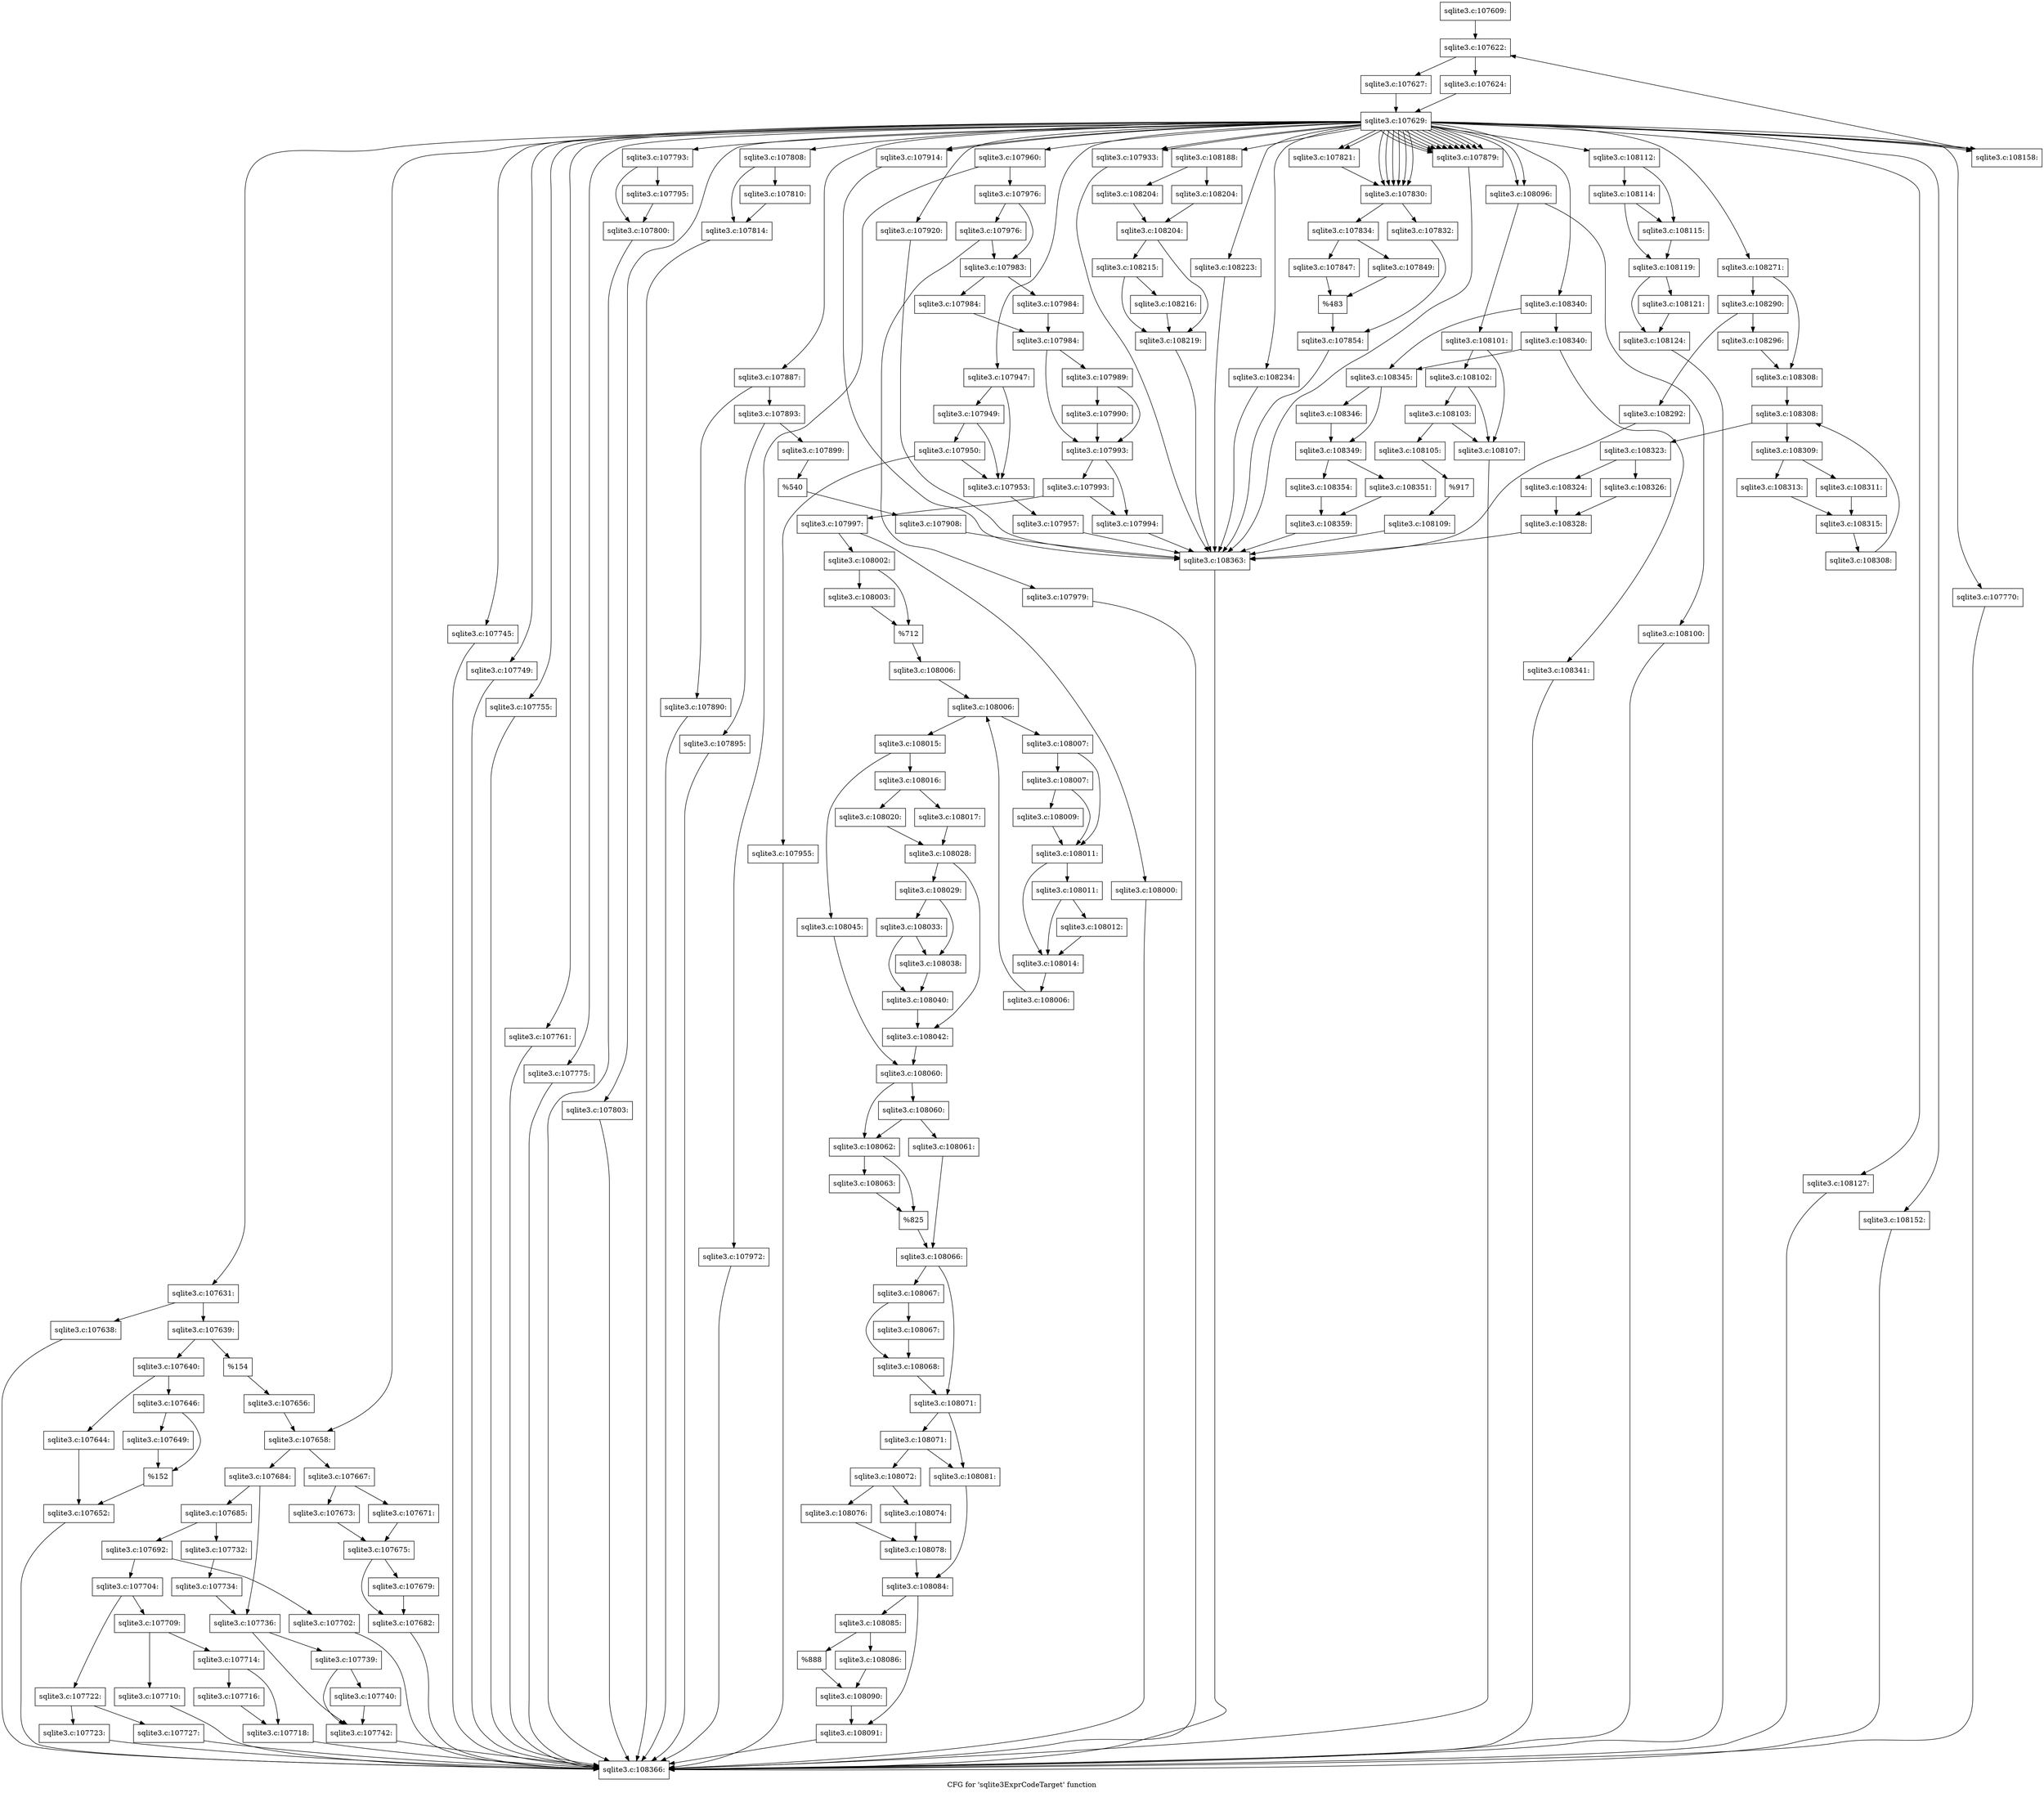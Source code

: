 digraph "CFG for 'sqlite3ExprCodeTarget' function" {
	label="CFG for 'sqlite3ExprCodeTarget' function";

	Node0x55c0f8a6c4b0 [shape=record,label="{sqlite3.c:107609:}"];
	Node0x55c0f8a6c4b0 -> Node0x55c0f8a72870;
	Node0x55c0f8a72870 [shape=record,label="{sqlite3.c:107622:}"];
	Node0x55c0f8a72870 -> Node0x55c0f8a72b10;
	Node0x55c0f8a72870 -> Node0x55c0f8a72bb0;
	Node0x55c0f8a72b10 [shape=record,label="{sqlite3.c:107624:}"];
	Node0x55c0f8a72b10 -> Node0x55c0f8a72b60;
	Node0x55c0f8a72bb0 [shape=record,label="{sqlite3.c:107627:}"];
	Node0x55c0f8a72bb0 -> Node0x55c0f8a72b60;
	Node0x55c0f8a72b60 [shape=record,label="{sqlite3.c:107629:}"];
	Node0x55c0f8a72b60 -> Node0x55c0f8a736c0;
	Node0x55c0f8a72b60 -> Node0x55c0f8a737d0;
	Node0x55c0f8a72b60 -> Node0x55c0f8a788d0;
	Node0x55c0f8a72b60 -> Node0x55c0f8a85860;
	Node0x55c0f8a72b60 -> Node0x55c0f5f16600;
	Node0x55c0f8a72b60 -> Node0x55c0f5f0d7a0;
	Node0x55c0f8a72b60 -> Node0x55c0f5f165b0;
	Node0x55c0f8a72b60 -> Node0x55c0f8a81f20;
	Node0x55c0f8a72b60 -> Node0x55c0f8a89a50;
	Node0x55c0f8a72b60 -> Node0x55c0f8a8be90;
	Node0x55c0f8a72b60 -> Node0x55c0f8a8c2e0;
	Node0x55c0f8a72b60 -> Node0x55c0f8a8dc40;
	Node0x55c0f8a72b60 -> Node0x55c0f8a8dc40;
	Node0x55c0f8a72b60 -> Node0x55c0f8a8ea30;
	Node0x55c0f8a72b60 -> Node0x55c0f8a8ea30;
	Node0x55c0f8a72b60 -> Node0x55c0f8a8ea30;
	Node0x55c0f8a72b60 -> Node0x55c0f8a8ea30;
	Node0x55c0f8a72b60 -> Node0x55c0f8a8ea30;
	Node0x55c0f8a72b60 -> Node0x55c0f8a8ea30;
	Node0x55c0f8a72b60 -> Node0x55c0f5985640;
	Node0x55c0f8a72b60 -> Node0x55c0f5985640;
	Node0x55c0f8a72b60 -> Node0x55c0f5985640;
	Node0x55c0f8a72b60 -> Node0x55c0f5985640;
	Node0x55c0f8a72b60 -> Node0x55c0f5985640;
	Node0x55c0f8a72b60 -> Node0x55c0f5985640;
	Node0x55c0f8a72b60 -> Node0x55c0f5985640;
	Node0x55c0f8a72b60 -> Node0x55c0f5985640;
	Node0x55c0f8a72b60 -> Node0x55c0f5985640;
	Node0x55c0f8a72b60 -> Node0x55c0f5985640;
	Node0x55c0f8a72b60 -> Node0x55c0f5985640;
	Node0x55c0f8a72b60 -> Node0x55c0f5985640;
	Node0x55c0f8a72b60 -> Node0x55c0f5985460;
	Node0x55c0f8a72b60 -> Node0x55c0f8a96c10;
	Node0x55c0f8a72b60 -> Node0x55c0f8a96c10;
	Node0x55c0f8a72b60 -> Node0x55c0f8a98a10;
	Node0x55c0f8a72b60 -> Node0x55c0f8a9a4d0;
	Node0x55c0f8a72b60 -> Node0x55c0f8a9a4d0;
	Node0x55c0f8a72b60 -> Node0x55c0f8a9bcd0;
	Node0x55c0f8a72b60 -> Node0x55c0f8a9e0b0;
	Node0x55c0f8a72b60 -> Node0x55c0f5f152b0;
	Node0x55c0f8a72b60 -> Node0x55c0f5f152b0;
	Node0x55c0f8a72b60 -> Node0x55c0f5f164c0;
	Node0x55c0f8a72b60 -> Node0x55c0f8abb2b0;
	Node0x55c0f8a72b60 -> Node0x55c0f5448060;
	Node0x55c0f8a72b60 -> Node0x55c0f5f11fe0;
	Node0x55c0f8a72b60 -> Node0x55c0f5f11fe0;
	Node0x55c0f8a72b60 -> Node0x55c0f5f11fe0;
	Node0x55c0f8a72b60 -> Node0x55c0f5f16560;
	Node0x55c0f8a72b60 -> Node0x55c0f8ac2ba0;
	Node0x55c0f8a72b60 -> Node0x55c0f8ac30c0;
	Node0x55c0f8a72b60 -> Node0x55c0f5ba5690;
	Node0x55c0f8a72b60 -> Node0x55c0f5f16880;
	Node0x55c0f8a737d0 [shape=record,label="{sqlite3.c:107631:}"];
	Node0x55c0f8a737d0 -> Node0x55c0f8a74960;
	Node0x55c0f8a737d0 -> Node0x55c0f8a748c0;
	Node0x55c0f8a748c0 [shape=record,label="{sqlite3.c:107638:}"];
	Node0x55c0f8a748c0 -> Node0x55c0f8a6c630;
	Node0x55c0f8a74960 [shape=record,label="{sqlite3.c:107639:}"];
	Node0x55c0f8a74960 -> Node0x55c0f8a75210;
	Node0x55c0f8a74960 -> Node0x55c0f8a75260;
	Node0x55c0f8a75210 [shape=record,label="{sqlite3.c:107640:}"];
	Node0x55c0f8a75210 -> Node0x55c0f8a761f0;
	Node0x55c0f8a75210 -> Node0x55c0f8a76330;
	Node0x55c0f8a761f0 [shape=record,label="{sqlite3.c:107644:}"];
	Node0x55c0f8a761f0 -> Node0x55c0f8a762e0;
	Node0x55c0f8a76330 [shape=record,label="{sqlite3.c:107646:}"];
	Node0x55c0f8a76330 -> Node0x55c0f8a77760;
	Node0x55c0f8a76330 -> Node0x55c0f8a777b0;
	Node0x55c0f8a77760 [shape=record,label="{sqlite3.c:107649:}"];
	Node0x55c0f8a77760 -> Node0x55c0f8a777b0;
	Node0x55c0f8a777b0 [shape=record,label="{%152}"];
	Node0x55c0f8a777b0 -> Node0x55c0f8a762e0;
	Node0x55c0f8a762e0 [shape=record,label="{sqlite3.c:107652:}"];
	Node0x55c0f8a762e0 -> Node0x55c0f8a6c630;
	Node0x55c0f8a75260 [shape=record,label="{%154}"];
	Node0x55c0f8a75260 -> Node0x55c0f8a74910;
	Node0x55c0f8a74910 [shape=record,label="{sqlite3.c:107656:}"];
	Node0x55c0f8a74910 -> Node0x55c0f8a788d0;
	Node0x55c0f8a788d0 [shape=record,label="{sqlite3.c:107658:}"];
	Node0x55c0f8a788d0 -> Node0x55c0f8a79310;
	Node0x55c0f8a788d0 -> Node0x55c0f8a79360;
	Node0x55c0f8a79310 [shape=record,label="{sqlite3.c:107667:}"];
	Node0x55c0f8a79310 -> Node0x55c0f8a7a0c0;
	Node0x55c0f8a79310 -> Node0x55c0f8a7a160;
	Node0x55c0f8a7a0c0 [shape=record,label="{sqlite3.c:107671:}"];
	Node0x55c0f8a7a0c0 -> Node0x55c0f8a7a110;
	Node0x55c0f8a7a160 [shape=record,label="{sqlite3.c:107673:}"];
	Node0x55c0f8a7a160 -> Node0x55c0f8a7a110;
	Node0x55c0f8a7a110 [shape=record,label="{sqlite3.c:107675:}"];
	Node0x55c0f8a7a110 -> Node0x55c0f5984a10;
	Node0x55c0f8a7a110 -> Node0x55c0f8a7ae90;
	Node0x55c0f5984a10 [shape=record,label="{sqlite3.c:107679:}"];
	Node0x55c0f5984a10 -> Node0x55c0f8a7ae90;
	Node0x55c0f8a7ae90 [shape=record,label="{sqlite3.c:107682:}"];
	Node0x55c0f8a7ae90 -> Node0x55c0f8a6c630;
	Node0x55c0f8a79360 [shape=record,label="{sqlite3.c:107684:}"];
	Node0x55c0f8a79360 -> Node0x55c0f8a7c1d0;
	Node0x55c0f8a79360 -> Node0x55c0f8a7c710;
	Node0x55c0f8a7c1d0 [shape=record,label="{sqlite3.c:107685:}"];
	Node0x55c0f8a7c1d0 -> Node0x55c0f8a7cb20;
	Node0x55c0f8a7c1d0 -> Node0x55c0f8a7cbc0;
	Node0x55c0f8a7cb20 [shape=record,label="{sqlite3.c:107692:}"];
	Node0x55c0f8a7cb20 -> Node0x55c0f8a7e360;
	Node0x55c0f8a7cb20 -> Node0x55c0f8a7e3b0;
	Node0x55c0f8a7e360 [shape=record,label="{sqlite3.c:107702:}"];
	Node0x55c0f8a7e360 -> Node0x55c0f8a6c630;
	Node0x55c0f8a7e3b0 [shape=record,label="{sqlite3.c:107704:}"];
	Node0x55c0f8a7e3b0 -> Node0x55c0f60c73e0;
	Node0x55c0f8a7e3b0 -> Node0x55c0f8a7fcb0;
	Node0x55c0f60c73e0 [shape=record,label="{sqlite3.c:107709:}"];
	Node0x55c0f60c73e0 -> Node0x55c0f8a80160;
	Node0x55c0f60c73e0 -> Node0x55c0f8a801b0;
	Node0x55c0f8a80160 [shape=record,label="{sqlite3.c:107710:}"];
	Node0x55c0f8a80160 -> Node0x55c0f8a6c630;
	Node0x55c0f8a801b0 [shape=record,label="{sqlite3.c:107714:}"];
	Node0x55c0f8a801b0 -> Node0x55c0f8a811d0;
	Node0x55c0f8a801b0 -> Node0x55c0f8a81220;
	Node0x55c0f8a811d0 [shape=record,label="{sqlite3.c:107716:}"];
	Node0x55c0f8a811d0 -> Node0x55c0f8a81220;
	Node0x55c0f8a81220 [shape=record,label="{sqlite3.c:107718:}"];
	Node0x55c0f8a81220 -> Node0x55c0f8a6c630;
	Node0x55c0f8a7fcb0 [shape=record,label="{sqlite3.c:107722:}"];
	Node0x55c0f8a7fcb0 -> Node0x55c0f5f166a0;
	Node0x55c0f8a7fcb0 -> Node0x55c0f8a82740;
	Node0x55c0f5f166a0 [shape=record,label="{sqlite3.c:107723:}"];
	Node0x55c0f5f166a0 -> Node0x55c0f8a6c630;
	Node0x55c0f8a82740 [shape=record,label="{sqlite3.c:107727:}"];
	Node0x55c0f8a82740 -> Node0x55c0f8a6c630;
	Node0x55c0f8a7cbc0 [shape=record,label="{sqlite3.c:107732:}"];
	Node0x55c0f8a7cbc0 -> Node0x55c0f8a7cb70;
	Node0x55c0f8a7cb70 [shape=record,label="{sqlite3.c:107734:}"];
	Node0x55c0f8a7cb70 -> Node0x55c0f8a7c710;
	Node0x55c0f8a7c710 [shape=record,label="{sqlite3.c:107736:}"];
	Node0x55c0f8a7c710 -> Node0x55c0f8a826f0;
	Node0x55c0f8a7c710 -> Node0x55c0f8a7f850;
	Node0x55c0f8a826f0 [shape=record,label="{sqlite3.c:107739:}"];
	Node0x55c0f8a826f0 -> Node0x55c0f5f16740;
	Node0x55c0f8a826f0 -> Node0x55c0f8a7f850;
	Node0x55c0f5f16740 [shape=record,label="{sqlite3.c:107740:}"];
	Node0x55c0f5f16740 -> Node0x55c0f8a7f850;
	Node0x55c0f8a7f850 [shape=record,label="{sqlite3.c:107742:}"];
	Node0x55c0f8a7f850 -> Node0x55c0f8a6c630;
	Node0x55c0f8a85860 [shape=record,label="{sqlite3.c:107745:}"];
	Node0x55c0f8a85860 -> Node0x55c0f8a6c630;
	Node0x55c0f5f16600 [shape=record,label="{sqlite3.c:107749:}"];
	Node0x55c0f5f16600 -> Node0x55c0f8a6c630;
	Node0x55c0f5f0d7a0 [shape=record,label="{sqlite3.c:107755:}"];
	Node0x55c0f5f0d7a0 -> Node0x55c0f8a6c630;
	Node0x55c0f5f165b0 [shape=record,label="{sqlite3.c:107761:}"];
	Node0x55c0f5f165b0 -> Node0x55c0f8a6c630;
	Node0x55c0f8a736c0 [shape=record,label="{sqlite3.c:107770:}"];
	Node0x55c0f8a736c0 -> Node0x55c0f8a6c630;
	Node0x55c0f8a81f20 [shape=record,label="{sqlite3.c:107775:}"];
	Node0x55c0f8a81f20 -> Node0x55c0f8a6c630;
	Node0x55c0f8a89a50 [shape=record,label="{sqlite3.c:107793:}"];
	Node0x55c0f8a89a50 -> Node0x55c0f8a8a4e0;
	Node0x55c0f8a89a50 -> Node0x55c0f8a8a530;
	Node0x55c0f8a8a4e0 [shape=record,label="{sqlite3.c:107795:}"];
	Node0x55c0f8a8a4e0 -> Node0x55c0f8a8a530;
	Node0x55c0f8a8a530 [shape=record,label="{sqlite3.c:107800:}"];
	Node0x55c0f8a8a530 -> Node0x55c0f8a6c630;
	Node0x55c0f8a8be90 [shape=record,label="{sqlite3.c:107803:}"];
	Node0x55c0f8a8be90 -> Node0x55c0f8a6c630;
	Node0x55c0f8a8c2e0 [shape=record,label="{sqlite3.c:107808:}"];
	Node0x55c0f8a8c2e0 -> Node0x55c0f8a8c980;
	Node0x55c0f8a8c2e0 -> Node0x55c0f8a8c9d0;
	Node0x55c0f8a8c980 [shape=record,label="{sqlite3.c:107810:}"];
	Node0x55c0f8a8c980 -> Node0x55c0f8a8c9d0;
	Node0x55c0f8a8c9d0 [shape=record,label="{sqlite3.c:107814:}"];
	Node0x55c0f8a8c9d0 -> Node0x55c0f8a6c630;
	Node0x55c0f8a8dc40 [shape=record,label="{sqlite3.c:107821:}"];
	Node0x55c0f8a8dc40 -> Node0x55c0f8a8ea30;
	Node0x55c0f8a8ea30 [shape=record,label="{sqlite3.c:107830:}"];
	Node0x55c0f8a8ea30 -> Node0x55c0f8a8f180;
	Node0x55c0f8a8ea30 -> Node0x55c0f8a8f220;
	Node0x55c0f8a8f180 [shape=record,label="{sqlite3.c:107832:}"];
	Node0x55c0f8a8f180 -> Node0x55c0f8a8f1d0;
	Node0x55c0f8a8f220 [shape=record,label="{sqlite3.c:107834:}"];
	Node0x55c0f8a8f220 -> Node0x55c0f53b1db0;
	Node0x55c0f8a8f220 -> Node0x55c0f5f10a30;
	Node0x55c0f53b1db0 [shape=record,label="{sqlite3.c:107847:}"];
	Node0x55c0f53b1db0 -> Node0x55c0f5985410;
	Node0x55c0f5f10a30 [shape=record,label="{sqlite3.c:107849:}"];
	Node0x55c0f5f10a30 -> Node0x55c0f5985410;
	Node0x55c0f5985410 [shape=record,label="{%483}"];
	Node0x55c0f5985410 -> Node0x55c0f8a8f1d0;
	Node0x55c0f8a8f1d0 [shape=record,label="{sqlite3.c:107854:}"];
	Node0x55c0f8a8f1d0 -> Node0x55c0f8a735d0;
	Node0x55c0f5985640 [shape=record,label="{sqlite3.c:107879:}"];
	Node0x55c0f5985640 -> Node0x55c0f8a735d0;
	Node0x55c0f5985460 [shape=record,label="{sqlite3.c:107887:}"];
	Node0x55c0f5985460 -> Node0x55c0f8a94070;
	Node0x55c0f5985460 -> Node0x55c0f8a94110;
	Node0x55c0f8a94070 [shape=record,label="{sqlite3.c:107890:}"];
	Node0x55c0f8a94070 -> Node0x55c0f8a6c630;
	Node0x55c0f8a94110 [shape=record,label="{sqlite3.c:107893:}"];
	Node0x55c0f8a94110 -> Node0x55c0f8a94bf0;
	Node0x55c0f8a94110 -> Node0x55c0f8a94c90;
	Node0x55c0f8a94bf0 [shape=record,label="{sqlite3.c:107895:}"];
	Node0x55c0f8a94bf0 -> Node0x55c0f8a6c630;
	Node0x55c0f8a94c90 [shape=record,label="{sqlite3.c:107899:}"];
	Node0x55c0f8a94c90 -> Node0x55c0f8a94c40;
	Node0x55c0f8a94c40 [shape=record,label="{%540}"];
	Node0x55c0f8a94c40 -> Node0x55c0f8a940c0;
	Node0x55c0f8a940c0 [shape=record,label="{sqlite3.c:107908:}"];
	Node0x55c0f8a940c0 -> Node0x55c0f8a735d0;
	Node0x55c0f8a96c10 [shape=record,label="{sqlite3.c:107914:}"];
	Node0x55c0f8a96c10 -> Node0x55c0f8a735d0;
	Node0x55c0f8a98a10 [shape=record,label="{sqlite3.c:107920:}"];
	Node0x55c0f8a98a10 -> Node0x55c0f8a735d0;
	Node0x55c0f8a9a4d0 [shape=record,label="{sqlite3.c:107933:}"];
	Node0x55c0f8a9a4d0 -> Node0x55c0f8a735d0;
	Node0x55c0f8a9bcd0 [shape=record,label="{sqlite3.c:107947:}"];
	Node0x55c0f8a9bcd0 -> Node0x55c0f8a9c3b0;
	Node0x55c0f8a9bcd0 -> Node0x55c0f8a9c520;
	Node0x55c0f8a9c520 [shape=record,label="{sqlite3.c:107949:}"];
	Node0x55c0f8a9c520 -> Node0x55c0f8a9c3b0;
	Node0x55c0f8a9c520 -> Node0x55c0f8a9c4a0;
	Node0x55c0f8a9c4a0 [shape=record,label="{sqlite3.c:107950:}"];
	Node0x55c0f8a9c4a0 -> Node0x55c0f8a9c3b0;
	Node0x55c0f8a9c4a0 -> Node0x55c0f8a9c450;
	Node0x55c0f8a9c3b0 [shape=record,label="{sqlite3.c:107953:}"];
	Node0x55c0f8a9c3b0 -> Node0x55c0f8a9c400;
	Node0x55c0f8a9c450 [shape=record,label="{sqlite3.c:107955:}"];
	Node0x55c0f8a9c450 -> Node0x55c0f8a6c630;
	Node0x55c0f8a9c400 [shape=record,label="{sqlite3.c:107957:}"];
	Node0x55c0f8a9c400 -> Node0x55c0f8a735d0;
	Node0x55c0f8a9e0b0 [shape=record,label="{sqlite3.c:107960:}"];
	Node0x55c0f8a9e0b0 -> Node0x55c0f8aa02f0;
	Node0x55c0f8a9e0b0 -> Node0x55c0f8aa0340;
	Node0x55c0f8aa02f0 [shape=record,label="{sqlite3.c:107972:}"];
	Node0x55c0f8aa02f0 -> Node0x55c0f8a6c630;
	Node0x55c0f8aa0340 [shape=record,label="{sqlite3.c:107976:}"];
	Node0x55c0f8aa0340 -> Node0x55c0f8aa0e70;
	Node0x55c0f8aa0340 -> Node0x55c0f8aa0e20;
	Node0x55c0f8aa0e70 [shape=record,label="{sqlite3.c:107976:}"];
	Node0x55c0f8aa0e70 -> Node0x55c0f8aa0dd0;
	Node0x55c0f8aa0e70 -> Node0x55c0f8aa0e20;
	Node0x55c0f8aa0dd0 [shape=record,label="{sqlite3.c:107979:}"];
	Node0x55c0f8aa0dd0 -> Node0x55c0f8a6c630;
	Node0x55c0f8aa0e20 [shape=record,label="{sqlite3.c:107983:}"];
	Node0x55c0f8aa0e20 -> Node0x55c0f5f109e0;
	Node0x55c0f8aa0e20 -> Node0x55c0f5f0d930;
	Node0x55c0f5f109e0 [shape=record,label="{sqlite3.c:107984:}"];
	Node0x55c0f5f109e0 -> Node0x55c0f8aa1940;
	Node0x55c0f5f0d930 [shape=record,label="{sqlite3.c:107984:}"];
	Node0x55c0f5f0d930 -> Node0x55c0f8aa1940;
	Node0x55c0f8aa1940 [shape=record,label="{sqlite3.c:107984:}"];
	Node0x55c0f8aa1940 -> Node0x55c0f8aa2fa0;
	Node0x55c0f8aa1940 -> Node0x55c0f8aa2f50;
	Node0x55c0f8aa2fa0 [shape=record,label="{sqlite3.c:107989:}"];
	Node0x55c0f8aa2fa0 -> Node0x55c0f8aa2dd0;
	Node0x55c0f8aa2fa0 -> Node0x55c0f8aa2f50;
	Node0x55c0f8aa2dd0 [shape=record,label="{sqlite3.c:107990:}"];
	Node0x55c0f8aa2dd0 -> Node0x55c0f8aa2f50;
	Node0x55c0f8aa2f50 [shape=record,label="{sqlite3.c:107993:}"];
	Node0x55c0f8aa2f50 -> Node0x55c0f8aa3af0;
	Node0x55c0f8aa2f50 -> Node0x55c0f8aa3dc0;
	Node0x55c0f8aa3dc0 [shape=record,label="{sqlite3.c:107993:}"];
	Node0x55c0f8aa3dc0 -> Node0x55c0f8aa3af0;
	Node0x55c0f8aa3dc0 -> Node0x55c0f8aa3d70;
	Node0x55c0f8aa3af0 [shape=record,label="{sqlite3.c:107994:}"];
	Node0x55c0f8aa3af0 -> Node0x55c0f8a735d0;
	Node0x55c0f8aa3d70 [shape=record,label="{sqlite3.c:107997:}"];
	Node0x55c0f8aa3d70 -> Node0x55c0f8aa4a90;
	Node0x55c0f8aa3d70 -> Node0x55c0f8aa4b30;
	Node0x55c0f8aa4a90 [shape=record,label="{sqlite3.c:108000:}"];
	Node0x55c0f8aa4a90 -> Node0x55c0f8a6c630;
	Node0x55c0f8aa4b30 [shape=record,label="{sqlite3.c:108002:}"];
	Node0x55c0f8aa4b30 -> Node0x55c0f5f16990;
	Node0x55c0f8aa4b30 -> Node0x55c0f8aa5840;
	Node0x55c0f5f16990 [shape=record,label="{sqlite3.c:108003:}"];
	Node0x55c0f5f16990 -> Node0x55c0f8aa5840;
	Node0x55c0f8aa5840 [shape=record,label="{%712}"];
	Node0x55c0f8aa5840 -> Node0x55c0f8aa4ae0;
	Node0x55c0f8aa4ae0 [shape=record,label="{sqlite3.c:108006:}"];
	Node0x55c0f8aa4ae0 -> Node0x55c0f8aa6730;
	Node0x55c0f8aa6730 [shape=record,label="{sqlite3.c:108006:}"];
	Node0x55c0f8aa6730 -> Node0x55c0f8aa6c40;
	Node0x55c0f8aa6730 -> Node0x55c0f5f0a0e0;
	Node0x55c0f8aa6c40 [shape=record,label="{sqlite3.c:108007:}"];
	Node0x55c0f8aa6c40 -> Node0x55c0f8aa7010;
	Node0x55c0f8aa6c40 -> Node0x55c0f8aa6fc0;
	Node0x55c0f8aa7010 [shape=record,label="{sqlite3.c:108007:}"];
	Node0x55c0f8aa7010 -> Node0x55c0f8aa6f70;
	Node0x55c0f8aa7010 -> Node0x55c0f8aa6fc0;
	Node0x55c0f8aa6f70 [shape=record,label="{sqlite3.c:108009:}"];
	Node0x55c0f8aa6f70 -> Node0x55c0f8aa6fc0;
	Node0x55c0f8aa6fc0 [shape=record,label="{sqlite3.c:108011:}"];
	Node0x55c0f8aa6fc0 -> Node0x55c0f8aa7de0;
	Node0x55c0f8aa6fc0 -> Node0x55c0f8aa7d90;
	Node0x55c0f8aa7de0 [shape=record,label="{sqlite3.c:108011:}"];
	Node0x55c0f8aa7de0 -> Node0x55c0f8aa7d90;
	Node0x55c0f8aa7de0 -> Node0x55c0f8aa7d40;
	Node0x55c0f8aa7d40 [shape=record,label="{sqlite3.c:108012:}"];
	Node0x55c0f8aa7d40 -> Node0x55c0f8aa7d90;
	Node0x55c0f8aa7d90 [shape=record,label="{sqlite3.c:108014:}"];
	Node0x55c0f8aa7d90 -> Node0x55c0f8aa6bb0;
	Node0x55c0f8aa6bb0 [shape=record,label="{sqlite3.c:108006:}"];
	Node0x55c0f8aa6bb0 -> Node0x55c0f8aa6730;
	Node0x55c0f5f0a0e0 [shape=record,label="{sqlite3.c:108015:}"];
	Node0x55c0f5f0a0e0 -> Node0x55c0f8aa92f0;
	Node0x55c0f5f0a0e0 -> Node0x55c0f8aa9390;
	Node0x55c0f8aa92f0 [shape=record,label="{sqlite3.c:108016:}"];
	Node0x55c0f8aa92f0 -> Node0x55c0f8aa9660;
	Node0x55c0f8aa92f0 -> Node0x55c0f8aa9700;
	Node0x55c0f8aa9660 [shape=record,label="{sqlite3.c:108017:}"];
	Node0x55c0f8aa9660 -> Node0x55c0f8aa96b0;
	Node0x55c0f8aa9700 [shape=record,label="{sqlite3.c:108020:}"];
	Node0x55c0f8aa9700 -> Node0x55c0f8aa96b0;
	Node0x55c0f8aa96b0 [shape=record,label="{sqlite3.c:108028:}"];
	Node0x55c0f8aa96b0 -> Node0x55c0f5f15260;
	Node0x55c0f8aa96b0 -> Node0x55c0f8aaaa60;
	Node0x55c0f5f15260 [shape=record,label="{sqlite3.c:108029:}"];
	Node0x55c0f5f15260 -> Node0x55c0f8aaba80;
	Node0x55c0f5f15260 -> Node0x55c0f8aabb20;
	Node0x55c0f8aabb20 [shape=record,label="{sqlite3.c:108033:}"];
	Node0x55c0f8aabb20 -> Node0x55c0f8aaba80;
	Node0x55c0f8aabb20 -> Node0x55c0f8aabad0;
	Node0x55c0f8aaba80 [shape=record,label="{sqlite3.c:108038:}"];
	Node0x55c0f8aaba80 -> Node0x55c0f8aabad0;
	Node0x55c0f8aabad0 [shape=record,label="{sqlite3.c:108040:}"];
	Node0x55c0f8aabad0 -> Node0x55c0f8aaaa60;
	Node0x55c0f8aaaa60 [shape=record,label="{sqlite3.c:108042:}"];
	Node0x55c0f8aaaa60 -> Node0x55c0f8aa9340;
	Node0x55c0f8aa9390 [shape=record,label="{sqlite3.c:108045:}"];
	Node0x55c0f8aa9390 -> Node0x55c0f8aa9340;
	Node0x55c0f8aa9340 [shape=record,label="{sqlite3.c:108060:}"];
	Node0x55c0f8aa9340 -> Node0x55c0f8aad920;
	Node0x55c0f8aa9340 -> Node0x55c0f8aad8d0;
	Node0x55c0f8aad920 [shape=record,label="{sqlite3.c:108060:}"];
	Node0x55c0f8aad920 -> Node0x55c0f5f10b70;
	Node0x55c0f8aad920 -> Node0x55c0f8aad8d0;
	Node0x55c0f5f10b70 [shape=record,label="{sqlite3.c:108061:}"];
	Node0x55c0f5f10b70 -> Node0x55c0f8aad340;
	Node0x55c0f8aad8d0 [shape=record,label="{sqlite3.c:108062:}"];
	Node0x55c0f8aad8d0 -> Node0x55c0f65b94b0;
	Node0x55c0f8aad8d0 -> Node0x55c0f73c2540;
	Node0x55c0f65b94b0 [shape=record,label="{sqlite3.c:108063:}"];
	Node0x55c0f65b94b0 -> Node0x55c0f73c2540;
	Node0x55c0f73c2540 [shape=record,label="{%825}"];
	Node0x55c0f73c2540 -> Node0x55c0f8aad340;
	Node0x55c0f8aad340 [shape=record,label="{sqlite3.c:108066:}"];
	Node0x55c0f8aad340 -> Node0x55c0f8ab0480;
	Node0x55c0f8aad340 -> Node0x55c0f8ab04d0;
	Node0x55c0f8ab0480 [shape=record,label="{sqlite3.c:108067:}"];
	Node0x55c0f8ab0480 -> Node0x55c0f8ab0ab0;
	Node0x55c0f8ab0480 -> Node0x55c0f8ab0a60;
	Node0x55c0f8ab0a60 [shape=record,label="{sqlite3.c:108067:}"];
	Node0x55c0f8ab0a60 -> Node0x55c0f8ab0ab0;
	Node0x55c0f8ab0ab0 [shape=record,label="{sqlite3.c:108068:}"];
	Node0x55c0f8ab0ab0 -> Node0x55c0f8ab04d0;
	Node0x55c0f8ab04d0 [shape=record,label="{sqlite3.c:108071:}"];
	Node0x55c0f8ab04d0 -> Node0x55c0f8ab1760;
	Node0x55c0f8ab04d0 -> Node0x55c0f8ab1710;
	Node0x55c0f8ab1760 [shape=record,label="{sqlite3.c:108071:}"];
	Node0x55c0f8ab1760 -> Node0x55c0f8ab1370;
	Node0x55c0f8ab1760 -> Node0x55c0f8ab1710;
	Node0x55c0f8ab1370 [shape=record,label="{sqlite3.c:108072:}"];
	Node0x55c0f8ab1370 -> Node0x55c0f8ab26f0;
	Node0x55c0f8ab1370 -> Node0x55c0f8ab2790;
	Node0x55c0f8ab26f0 [shape=record,label="{sqlite3.c:108074:}"];
	Node0x55c0f8ab26f0 -> Node0x55c0f8ab2740;
	Node0x55c0f8ab2790 [shape=record,label="{sqlite3.c:108076:}"];
	Node0x55c0f8ab2790 -> Node0x55c0f8ab2740;
	Node0x55c0f8ab2740 [shape=record,label="{sqlite3.c:108078:}"];
	Node0x55c0f8ab2740 -> Node0x55c0f8ab16c0;
	Node0x55c0f8ab1710 [shape=record,label="{sqlite3.c:108081:}"];
	Node0x55c0f8ab1710 -> Node0x55c0f8ab16c0;
	Node0x55c0f8ab16c0 [shape=record,label="{sqlite3.c:108084:}"];
	Node0x55c0f8ab16c0 -> Node0x55c0f5447d40;
	Node0x55c0f8ab16c0 -> Node0x55c0f8ab3270;
	Node0x55c0f5447d40 [shape=record,label="{sqlite3.c:108085:}"];
	Node0x55c0f5447d40 -> Node0x55c0f8ab4960;
	Node0x55c0f5447d40 -> Node0x55c0f8ab4a00;
	Node0x55c0f8ab4960 [shape=record,label="{sqlite3.c:108086:}"];
	Node0x55c0f8ab4960 -> Node0x55c0f8ab49b0;
	Node0x55c0f8ab4a00 [shape=record,label="{%888}"];
	Node0x55c0f8ab4a00 -> Node0x55c0f8ab49b0;
	Node0x55c0f8ab49b0 [shape=record,label="{sqlite3.c:108090:}"];
	Node0x55c0f8ab49b0 -> Node0x55c0f8ab3270;
	Node0x55c0f8ab3270 [shape=record,label="{sqlite3.c:108091:}"];
	Node0x55c0f8ab3270 -> Node0x55c0f8a6c630;
	Node0x55c0f5f152b0 [shape=record,label="{sqlite3.c:108096:}"];
	Node0x55c0f5f152b0 -> Node0x55c0f8ab5b80;
	Node0x55c0f5f152b0 -> Node0x55c0f8ab5c20;
	Node0x55c0f8ab5b80 [shape=record,label="{sqlite3.c:108100:}"];
	Node0x55c0f8ab5b80 -> Node0x55c0f8a6c630;
	Node0x55c0f8ab5c20 [shape=record,label="{sqlite3.c:108101:}"];
	Node0x55c0f8ab5c20 -> Node0x55c0f8ab6390;
	Node0x55c0f8ab5c20 -> Node0x55c0f8ab62c0;
	Node0x55c0f8ab6390 [shape=record,label="{sqlite3.c:108102:}"];
	Node0x55c0f8ab6390 -> Node0x55c0f8ab6310;
	Node0x55c0f8ab6390 -> Node0x55c0f8ab62c0;
	Node0x55c0f8ab6310 [shape=record,label="{sqlite3.c:108103:}"];
	Node0x55c0f8ab6310 -> Node0x55c0f8ab6220;
	Node0x55c0f8ab6310 -> Node0x55c0f8ab62c0;
	Node0x55c0f8ab6220 [shape=record,label="{sqlite3.c:108105:}"];
	Node0x55c0f8ab6220 -> Node0x55c0f8ab6270;
	Node0x55c0f8ab62c0 [shape=record,label="{sqlite3.c:108107:}"];
	Node0x55c0f8ab62c0 -> Node0x55c0f8a6c630;
	Node0x55c0f8ab6270 [shape=record,label="{%917}"];
	Node0x55c0f8ab6270 -> Node0x55c0f8ab5bd0;
	Node0x55c0f8ab5bd0 [shape=record,label="{sqlite3.c:108109:}"];
	Node0x55c0f8ab5bd0 -> Node0x55c0f8a735d0;
	Node0x55c0f5f164c0 [shape=record,label="{sqlite3.c:108112:}"];
	Node0x55c0f5f164c0 -> Node0x55c0f8ab88d0;
	Node0x55c0f5f164c0 -> Node0x55c0f8ab8970;
	Node0x55c0f8ab8970 [shape=record,label="{sqlite3.c:108114:}"];
	Node0x55c0f8ab8970 -> Node0x55c0f8ab88d0;
	Node0x55c0f8ab8970 -> Node0x55c0f8ab8920;
	Node0x55c0f8ab88d0 [shape=record,label="{sqlite3.c:108115:}"];
	Node0x55c0f8ab88d0 -> Node0x55c0f8ab8920;
	Node0x55c0f8ab8920 [shape=record,label="{sqlite3.c:108119:}"];
	Node0x55c0f8ab8920 -> Node0x55c0f59854b0;
	Node0x55c0f8ab8920 -> Node0x55c0f8aba3b0;
	Node0x55c0f59854b0 [shape=record,label="{sqlite3.c:108121:}"];
	Node0x55c0f59854b0 -> Node0x55c0f8aba3b0;
	Node0x55c0f8aba3b0 [shape=record,label="{sqlite3.c:108124:}"];
	Node0x55c0f8aba3b0 -> Node0x55c0f8a6c630;
	Node0x55c0f8abb2b0 [shape=record,label="{sqlite3.c:108127:}"];
	Node0x55c0f8abb2b0 -> Node0x55c0f8a6c630;
	Node0x55c0f5448060 [shape=record,label="{sqlite3.c:108152:}"];
	Node0x55c0f5448060 -> Node0x55c0f8a6c630;
	Node0x55c0f5f11fe0 [shape=record,label="{sqlite3.c:108158:}"];
	Node0x55c0f5f11fe0 -> Node0x55c0f8a72870;
	Node0x55c0f5f16560 [shape=record,label="{sqlite3.c:108188:}"];
	Node0x55c0f5f16560 -> Node0x55c0f8ac0dc0;
	Node0x55c0f5f16560 -> Node0x55c0f8ac0e10;
	Node0x55c0f8ac0dc0 [shape=record,label="{sqlite3.c:108204:}"];
	Node0x55c0f8ac0dc0 -> Node0x55c0f8ac0e60;
	Node0x55c0f8ac0e10 [shape=record,label="{sqlite3.c:108204:}"];
	Node0x55c0f8ac0e10 -> Node0x55c0f8ac0e60;
	Node0x55c0f8ac0e60 [shape=record,label="{sqlite3.c:108204:}"];
	Node0x55c0f8ac0e60 -> Node0x55c0f8ac1cd0;
	Node0x55c0f8ac0e60 -> Node0x55c0f8ac1c80;
	Node0x55c0f8ac1cd0 [shape=record,label="{sqlite3.c:108215:}"];
	Node0x55c0f8ac1cd0 -> Node0x55c0f8ac1a70;
	Node0x55c0f8ac1cd0 -> Node0x55c0f8ac1c80;
	Node0x55c0f8ac1a70 [shape=record,label="{sqlite3.c:108216:}"];
	Node0x55c0f8ac1a70 -> Node0x55c0f8ac1c80;
	Node0x55c0f8ac1c80 [shape=record,label="{sqlite3.c:108219:}"];
	Node0x55c0f8ac1c80 -> Node0x55c0f8a735d0;
	Node0x55c0f8ac2ba0 [shape=record,label="{sqlite3.c:108223:}"];
	Node0x55c0f8ac2ba0 -> Node0x55c0f8a735d0;
	Node0x55c0f8ac30c0 [shape=record,label="{sqlite3.c:108234:}"];
	Node0x55c0f8ac30c0 -> Node0x55c0f8a735d0;
	Node0x55c0f5ba5690 [shape=record,label="{sqlite3.c:108271:}"];
	Node0x55c0f5ba5690 -> Node0x55c0f8ac8240;
	Node0x55c0f5ba5690 -> Node0x55c0f8ac8290;
	Node0x55c0f8ac8240 [shape=record,label="{sqlite3.c:108290:}"];
	Node0x55c0f8ac8240 -> Node0x55c0f5f0b710;
	Node0x55c0f8ac8240 -> Node0x55c0f8ac8fe0;
	Node0x55c0f5f0b710 [shape=record,label="{sqlite3.c:108292:}"];
	Node0x55c0f5f0b710 -> Node0x55c0f8a735d0;
	Node0x55c0f8ac8fe0 [shape=record,label="{sqlite3.c:108296:}"];
	Node0x55c0f8ac8fe0 -> Node0x55c0f8ac8290;
	Node0x55c0f8ac8290 [shape=record,label="{sqlite3.c:108308:}"];
	Node0x55c0f8ac8290 -> Node0x55c0f5f167e0;
	Node0x55c0f5f167e0 [shape=record,label="{sqlite3.c:108308:}"];
	Node0x55c0f5f167e0 -> Node0x55c0f8acab70;
	Node0x55c0f5f167e0 -> Node0x55c0f5f16830;
	Node0x55c0f8acab70 [shape=record,label="{sqlite3.c:108309:}"];
	Node0x55c0f8acab70 -> Node0x55c0f8acaf90;
	Node0x55c0f8acab70 -> Node0x55c0f8acb030;
	Node0x55c0f8acaf90 [shape=record,label="{sqlite3.c:108311:}"];
	Node0x55c0f8acaf90 -> Node0x55c0f8acafe0;
	Node0x55c0f8acb030 [shape=record,label="{sqlite3.c:108313:}"];
	Node0x55c0f8acb030 -> Node0x55c0f8acafe0;
	Node0x55c0f8acafe0 [shape=record,label="{sqlite3.c:108315:}"];
	Node0x55c0f8acafe0 -> Node0x55c0f8ac9c40;
	Node0x55c0f8ac9c40 [shape=record,label="{sqlite3.c:108308:}"];
	Node0x55c0f8ac9c40 -> Node0x55c0f5f167e0;
	Node0x55c0f5f16830 [shape=record,label="{sqlite3.c:108323:}"];
	Node0x55c0f5f16830 -> Node0x55c0f5f12210;
	Node0x55c0f5f16830 -> Node0x55c0f8acd550;
	Node0x55c0f5f12210 [shape=record,label="{sqlite3.c:108324:}"];
	Node0x55c0f5f12210 -> Node0x55c0f8acc6a0;
	Node0x55c0f8acd550 [shape=record,label="{sqlite3.c:108326:}"];
	Node0x55c0f8acd550 -> Node0x55c0f8acc6a0;
	Node0x55c0f8acc6a0 [shape=record,label="{sqlite3.c:108328:}"];
	Node0x55c0f8acc6a0 -> Node0x55c0f8a735d0;
	Node0x55c0f5f16880 [shape=record,label="{sqlite3.c:108340:}"];
	Node0x55c0f5f16880 -> Node0x55c0f8acf3b0;
	Node0x55c0f5f16880 -> Node0x55c0f8acf400;
	Node0x55c0f8acf400 [shape=record,label="{sqlite3.c:108340:}"];
	Node0x55c0f8acf400 -> Node0x55c0f8acf3b0;
	Node0x55c0f8acf400 -> Node0x55c0f8acef00;
	Node0x55c0f8acef00 [shape=record,label="{sqlite3.c:108341:}"];
	Node0x55c0f8acef00 -> Node0x55c0f8a6c630;
	Node0x55c0f8acf3b0 [shape=record,label="{sqlite3.c:108345:}"];
	Node0x55c0f8acf3b0 -> Node0x55c0f8acfdd0;
	Node0x55c0f8acf3b0 -> Node0x55c0f8acfe20;
	Node0x55c0f8acfdd0 [shape=record,label="{sqlite3.c:108346:}"];
	Node0x55c0f8acfdd0 -> Node0x55c0f8acfe20;
	Node0x55c0f8acfe20 [shape=record,label="{sqlite3.c:108349:}"];
	Node0x55c0f8acfe20 -> Node0x55c0f60cada0;
	Node0x55c0f8acfe20 -> Node0x55c0f8ad0b50;
	Node0x55c0f60cada0 [shape=record,label="{sqlite3.c:108351:}"];
	Node0x55c0f60cada0 -> Node0x55c0f8ad0860;
	Node0x55c0f8ad0b50 [shape=record,label="{sqlite3.c:108354:}"];
	Node0x55c0f8ad0b50 -> Node0x55c0f8ad0860;
	Node0x55c0f8ad0860 [shape=record,label="{sqlite3.c:108359:}"];
	Node0x55c0f8ad0860 -> Node0x55c0f8a735d0;
	Node0x55c0f8a735d0 [shape=record,label="{sqlite3.c:108363:}"];
	Node0x55c0f8a735d0 -> Node0x55c0f8a6c630;
	Node0x55c0f8a6c630 [shape=record,label="{sqlite3.c:108366:}"];
}
